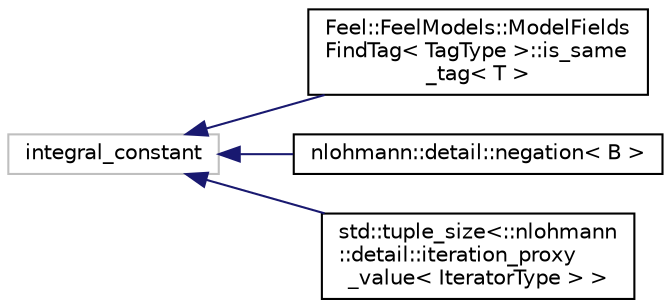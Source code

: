 digraph "Graphical Class Hierarchy"
{
 // LATEX_PDF_SIZE
  edge [fontname="Helvetica",fontsize="10",labelfontname="Helvetica",labelfontsize="10"];
  node [fontname="Helvetica",fontsize="10",shape=record];
  rankdir="LR";
  Node122 [label="integral_constant",height=0.2,width=0.4,color="grey75", fillcolor="white", style="filled",tooltip=" "];
  Node122 -> Node0 [dir="back",color="midnightblue",fontsize="10",style="solid",fontname="Helvetica"];
  Node0 [label="Feel::FeelModels::ModelFields\lFindTag\< TagType \>::is_same\l_tag\< T \>",height=0.2,width=0.4,color="black", fillcolor="white", style="filled",URL="$structFeel_1_1FeelModels_1_1ModelFieldsFindTag_1_1is__same__tag.html",tooltip=" "];
  Node122 -> Node124 [dir="back",color="midnightblue",fontsize="10",style="solid",fontname="Helvetica"];
  Node124 [label="nlohmann::detail::negation\< B \>",height=0.2,width=0.4,color="black", fillcolor="white", style="filled",URL="$structnlohmann_1_1detail_1_1negation.html",tooltip=" "];
  Node122 -> Node125 [dir="back",color="midnightblue",fontsize="10",style="solid",fontname="Helvetica"];
  Node125 [label="std::tuple_size\<::nlohmann\l::detail::iteration_proxy\l_value\< IteratorType \> \>",height=0.2,width=0.4,color="black", fillcolor="white", style="filled",URL="$classstd_1_1tuple__size_3_1_1nlohmann_1_1detail_1_1iteration__proxy__value_3_01IteratorType_01_4_01_4.html",tooltip=" "];
}
